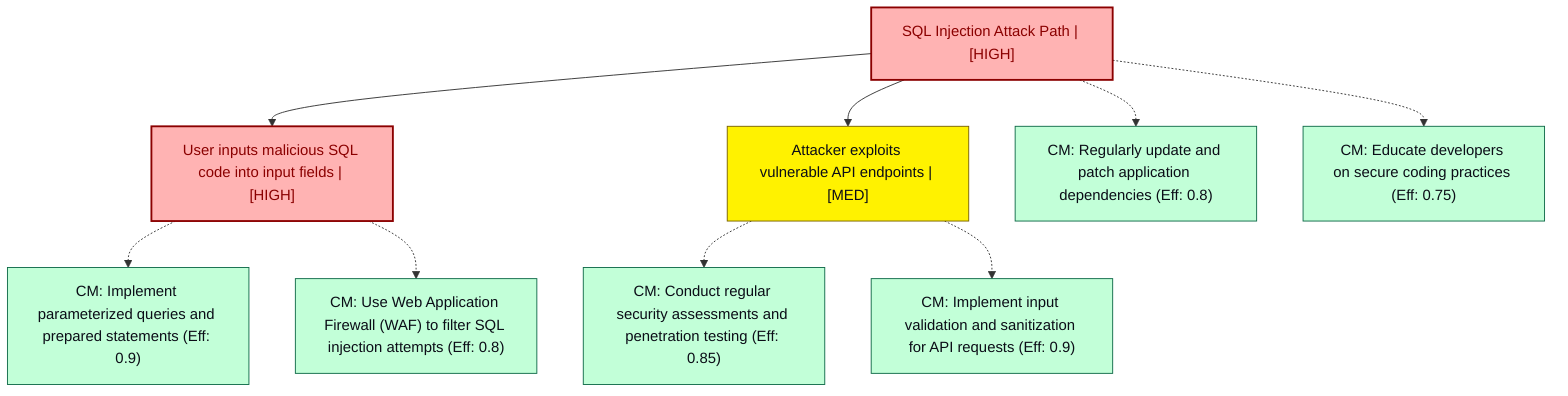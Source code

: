 graph TB
  node_01K6623Q16H60HPV71PQ65WF3W["SQL Injection Attack Path | [HIGH]"]:::highRisk
  node_01K6623Q16H60HPV71PQ65WF3W-1["User inputs malicious SQL code into input fields | [HIGH]"]:::highRisk
  node_01K6623Q16H60HPV71PQ65WF3W-1_cm_0["CM: Implement parameterized queries and prepared statements (Eff: 0.9)"]:::countermeasure
  node_01K6623Q16H60HPV71PQ65WF3W-1_cm_1["CM: Use Web Application Firewall (WAF) to filter SQL injection attempts (Eff: 0.8)"]:::countermeasure
  node_01K6623Q16H60HPV71PQ65WF3W-2["Attacker exploits vulnerable API endpoints | [MED]"]:::mediumRisk
  node_01K6623Q16H60HPV71PQ65WF3W-2_cm_0["CM: Conduct regular security assessments and penetration testing (Eff: 0.85)"]:::countermeasure
  node_01K6623Q16H60HPV71PQ65WF3W-2_cm_1["CM: Implement input validation and sanitization for API requests (Eff: 0.9)"]:::countermeasure
  node_01K6623Q16H60HPV71PQ65WF3W_cm_0["CM: Regularly update and patch application dependencies (Eff: 0.8)"]:::countermeasure
  node_01K6623Q16H60HPV71PQ65WF3W_cm_1["CM: Educate developers on secure coding practices (Eff: 0.75)"]:::countermeasure

  node_01K6623Q16H60HPV71PQ65WF3W --> node_01K6623Q16H60HPV71PQ65WF3W-1
  node_01K6623Q16H60HPV71PQ65WF3W-1 -.-> node_01K6623Q16H60HPV71PQ65WF3W-1_cm_0
  node_01K6623Q16H60HPV71PQ65WF3W-1 -.-> node_01K6623Q16H60HPV71PQ65WF3W-1_cm_1
  node_01K6623Q16H60HPV71PQ65WF3W --> node_01K6623Q16H60HPV71PQ65WF3W-2
  node_01K6623Q16H60HPV71PQ65WF3W-2 -.-> node_01K6623Q16H60HPV71PQ65WF3W-2_cm_0
  node_01K6623Q16H60HPV71PQ65WF3W-2 -.-> node_01K6623Q16H60HPV71PQ65WF3W-2_cm_1
  node_01K6623Q16H60HPV71PQ65WF3W -.-> node_01K6623Q16H60HPV71PQ65WF3W_cm_0
  node_01K6623Q16H60HPV71PQ65WF3W -.-> node_01K6623Q16H60HPV71PQ65WF3W_cm_1

  classDef andNode fill:#FFB3B3,stroke:#8B0000,stroke-width:2px,color:#0B0D17
  classDef orNode fill:#C2FFD8,stroke:#106B49,stroke-width:2px,color:#0B0D17
  classDef leafNode fill:#73d1ff,stroke:#29ABE2,stroke-width:2px,color:#0B0D17
  classDef highRisk fill:#FFB3B3,color:#8B0000,stroke:#8B0000,stroke-width:2px
  classDef mediumRisk fill:#FFF200,stroke:#7A6300,stroke-width:1px,color:#0B0D17
  classDef lowRisk fill:#FFF2B3,stroke:#FFF2B3,stroke-width:1px,color:#0B0D17
  classDef countermeasure fill:#C2FFD8,stroke:#106B49,stroke-width:1px,color:#0B0D17
  classDef reference fill:#ffa1ad,stroke:#A259FF,stroke-width:1px,stroke-dasharray:3 3,color:#0B0D17
  classDef mitreNode stroke-dasharray:5 5
  classDef note fill:#ffffcc,stroke:#ffcc00,stroke-width:2px,stroke-dasharray:5 5